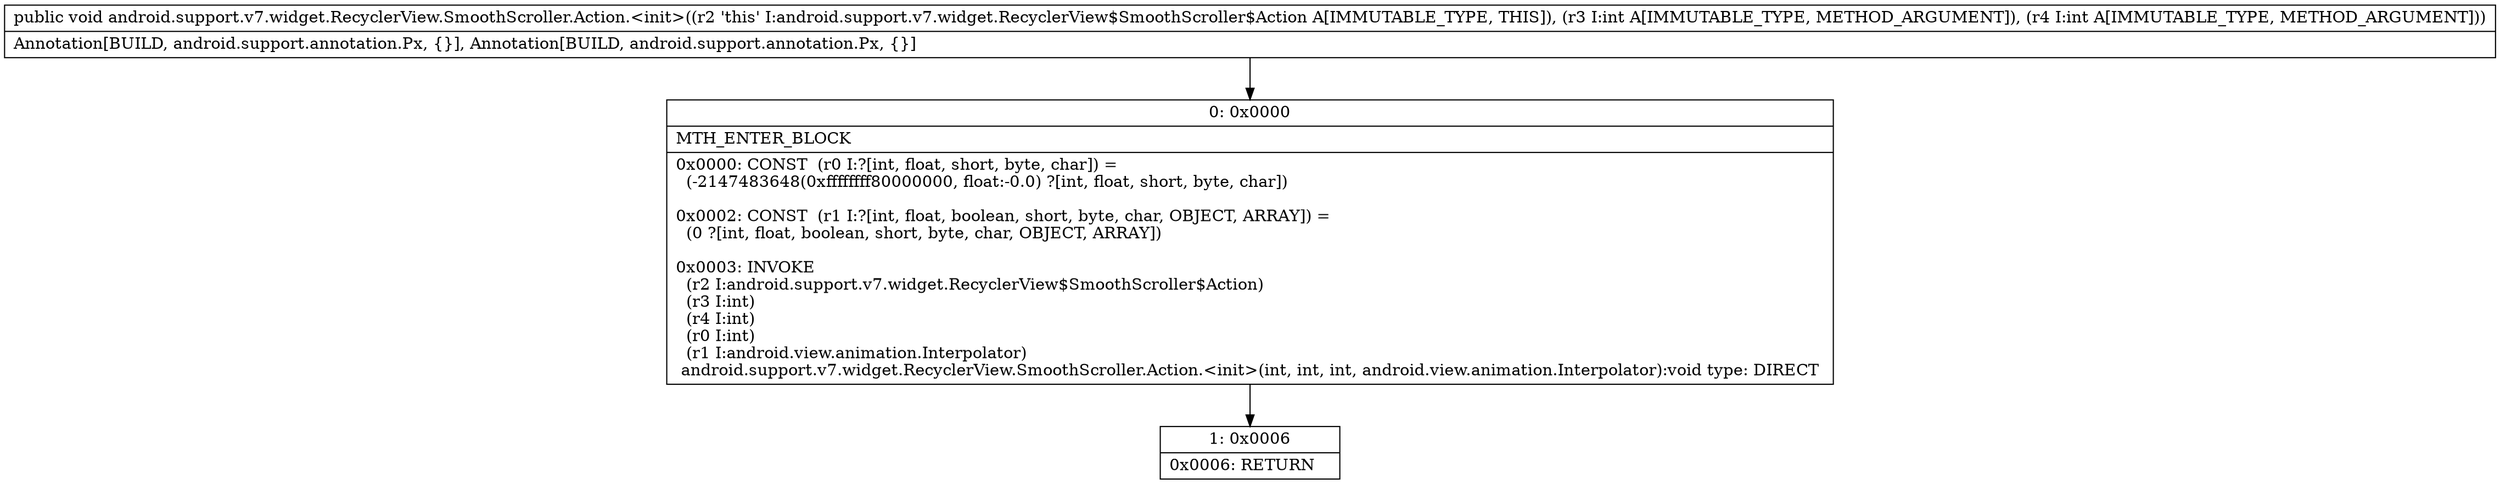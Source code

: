 digraph "CFG forandroid.support.v7.widget.RecyclerView.SmoothScroller.Action.\<init\>(II)V" {
Node_0 [shape=record,label="{0\:\ 0x0000|MTH_ENTER_BLOCK\l|0x0000: CONST  (r0 I:?[int, float, short, byte, char]) = \l  (\-2147483648(0xffffffff80000000, float:\-0.0) ?[int, float, short, byte, char])\l \l0x0002: CONST  (r1 I:?[int, float, boolean, short, byte, char, OBJECT, ARRAY]) = \l  (0 ?[int, float, boolean, short, byte, char, OBJECT, ARRAY])\l \l0x0003: INVOKE  \l  (r2 I:android.support.v7.widget.RecyclerView$SmoothScroller$Action)\l  (r3 I:int)\l  (r4 I:int)\l  (r0 I:int)\l  (r1 I:android.view.animation.Interpolator)\l android.support.v7.widget.RecyclerView.SmoothScroller.Action.\<init\>(int, int, int, android.view.animation.Interpolator):void type: DIRECT \l}"];
Node_1 [shape=record,label="{1\:\ 0x0006|0x0006: RETURN   \l}"];
MethodNode[shape=record,label="{public void android.support.v7.widget.RecyclerView.SmoothScroller.Action.\<init\>((r2 'this' I:android.support.v7.widget.RecyclerView$SmoothScroller$Action A[IMMUTABLE_TYPE, THIS]), (r3 I:int A[IMMUTABLE_TYPE, METHOD_ARGUMENT]), (r4 I:int A[IMMUTABLE_TYPE, METHOD_ARGUMENT]))  | Annotation[BUILD, android.support.annotation.Px, \{\}], Annotation[BUILD, android.support.annotation.Px, \{\}]\l}"];
MethodNode -> Node_0;
Node_0 -> Node_1;
}

